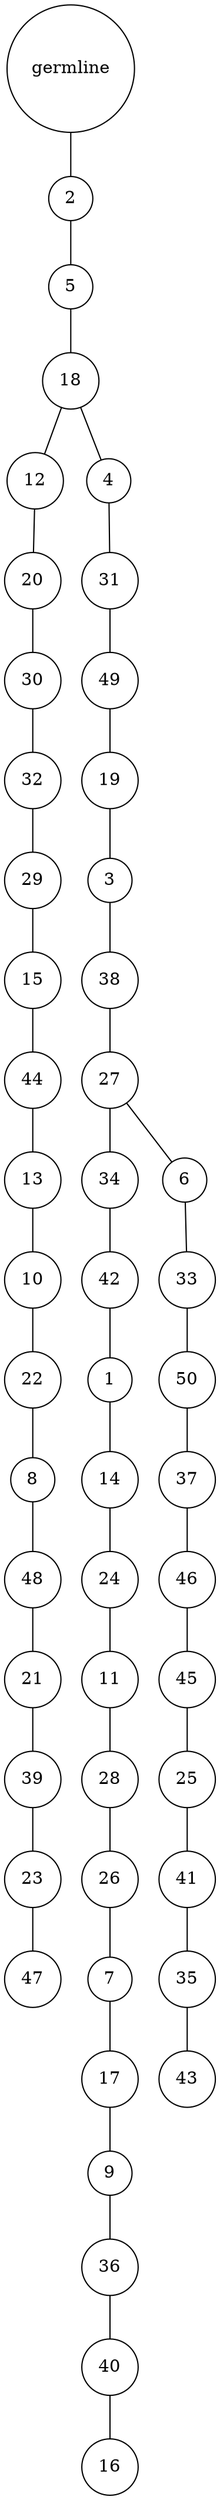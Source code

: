 graph {
	rankdir=UD;
	splines=line;
	node [shape=circle]
	"0x7f5a90830c70" [label="germline"];
	"0x7f5a90830ca0" [label="2"];
	"0x7f5a90830c70" -- "0x7f5a90830ca0" ;
	"0x7f5a90830cd0" [label="5"];
	"0x7f5a90830ca0" -- "0x7f5a90830cd0" ;
	"0x7f5a90830d00" [label="18"];
	"0x7f5a90830cd0" -- "0x7f5a90830d00" ;
	"0x7f5a90830d30" [label="12"];
	"0x7f5a90830d00" -- "0x7f5a90830d30" ;
	"0x7f5a90830d60" [label="20"];
	"0x7f5a90830d30" -- "0x7f5a90830d60" ;
	"0x7f5a90830d90" [label="30"];
	"0x7f5a90830d60" -- "0x7f5a90830d90" ;
	"0x7f5a90830dc0" [label="32"];
	"0x7f5a90830d90" -- "0x7f5a90830dc0" ;
	"0x7f5a90830df0" [label="29"];
	"0x7f5a90830dc0" -- "0x7f5a90830df0" ;
	"0x7f5a90830e20" [label="15"];
	"0x7f5a90830df0" -- "0x7f5a90830e20" ;
	"0x7f5a90830e50" [label="44"];
	"0x7f5a90830e20" -- "0x7f5a90830e50" ;
	"0x7f5a90830e80" [label="13"];
	"0x7f5a90830e50" -- "0x7f5a90830e80" ;
	"0x7f5a90830eb0" [label="10"];
	"0x7f5a90830e80" -- "0x7f5a90830eb0" ;
	"0x7f5a90830ee0" [label="22"];
	"0x7f5a90830eb0" -- "0x7f5a90830ee0" ;
	"0x7f5a90830f10" [label="8"];
	"0x7f5a90830ee0" -- "0x7f5a90830f10" ;
	"0x7f5a90830f40" [label="48"];
	"0x7f5a90830f10" -- "0x7f5a90830f40" ;
	"0x7f5a90830f70" [label="21"];
	"0x7f5a90830f40" -- "0x7f5a90830f70" ;
	"0x7f5a90830fa0" [label="39"];
	"0x7f5a90830f70" -- "0x7f5a90830fa0" ;
	"0x7f5a90830fd0" [label="23"];
	"0x7f5a90830fa0" -- "0x7f5a90830fd0" ;
	"0x7f5a90840040" [label="47"];
	"0x7f5a90830fd0" -- "0x7f5a90840040" ;
	"0x7f5a90840070" [label="4"];
	"0x7f5a90830d00" -- "0x7f5a90840070" ;
	"0x7f5a908400a0" [label="31"];
	"0x7f5a90840070" -- "0x7f5a908400a0" ;
	"0x7f5a908400d0" [label="49"];
	"0x7f5a908400a0" -- "0x7f5a908400d0" ;
	"0x7f5a90840100" [label="19"];
	"0x7f5a908400d0" -- "0x7f5a90840100" ;
	"0x7f5a90840130" [label="3"];
	"0x7f5a90840100" -- "0x7f5a90840130" ;
	"0x7f5a90840160" [label="38"];
	"0x7f5a90840130" -- "0x7f5a90840160" ;
	"0x7f5a90840190" [label="27"];
	"0x7f5a90840160" -- "0x7f5a90840190" ;
	"0x7f5a908401c0" [label="34"];
	"0x7f5a90840190" -- "0x7f5a908401c0" ;
	"0x7f5a908401f0" [label="42"];
	"0x7f5a908401c0" -- "0x7f5a908401f0" ;
	"0x7f5a90840220" [label="1"];
	"0x7f5a908401f0" -- "0x7f5a90840220" ;
	"0x7f5a90840250" [label="14"];
	"0x7f5a90840220" -- "0x7f5a90840250" ;
	"0x7f5a90840280" [label="24"];
	"0x7f5a90840250" -- "0x7f5a90840280" ;
	"0x7f5a908402b0" [label="11"];
	"0x7f5a90840280" -- "0x7f5a908402b0" ;
	"0x7f5a908402e0" [label="28"];
	"0x7f5a908402b0" -- "0x7f5a908402e0" ;
	"0x7f5a90840310" [label="26"];
	"0x7f5a908402e0" -- "0x7f5a90840310" ;
	"0x7f5a90840340" [label="7"];
	"0x7f5a90840310" -- "0x7f5a90840340" ;
	"0x7f5a90840370" [label="17"];
	"0x7f5a90840340" -- "0x7f5a90840370" ;
	"0x7f5a908403a0" [label="9"];
	"0x7f5a90840370" -- "0x7f5a908403a0" ;
	"0x7f5a908403d0" [label="36"];
	"0x7f5a908403a0" -- "0x7f5a908403d0" ;
	"0x7f5a90840400" [label="40"];
	"0x7f5a908403d0" -- "0x7f5a90840400" ;
	"0x7f5a90840430" [label="16"];
	"0x7f5a90840400" -- "0x7f5a90840430" ;
	"0x7f5a90840460" [label="6"];
	"0x7f5a90840190" -- "0x7f5a90840460" ;
	"0x7f5a90840490" [label="33"];
	"0x7f5a90840460" -- "0x7f5a90840490" ;
	"0x7f5a908404c0" [label="50"];
	"0x7f5a90840490" -- "0x7f5a908404c0" ;
	"0x7f5a908404f0" [label="37"];
	"0x7f5a908404c0" -- "0x7f5a908404f0" ;
	"0x7f5a90840520" [label="46"];
	"0x7f5a908404f0" -- "0x7f5a90840520" ;
	"0x7f5a90840550" [label="45"];
	"0x7f5a90840520" -- "0x7f5a90840550" ;
	"0x7f5a90840580" [label="25"];
	"0x7f5a90840550" -- "0x7f5a90840580" ;
	"0x7f5a908405b0" [label="41"];
	"0x7f5a90840580" -- "0x7f5a908405b0" ;
	"0x7f5a908405e0" [label="35"];
	"0x7f5a908405b0" -- "0x7f5a908405e0" ;
	"0x7f5a90840610" [label="43"];
	"0x7f5a908405e0" -- "0x7f5a90840610" ;
}
